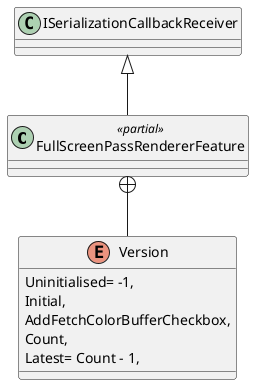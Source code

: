 @startuml
class FullScreenPassRendererFeature <<partial>> {
}
enum Version {
    Uninitialised= -1,
    Initial,
    AddFetchColorBufferCheckbox,
    Count,
    Latest= Count - 1,
}
ISerializationCallbackReceiver <|-- FullScreenPassRendererFeature
FullScreenPassRendererFeature +-- Version
@enduml
